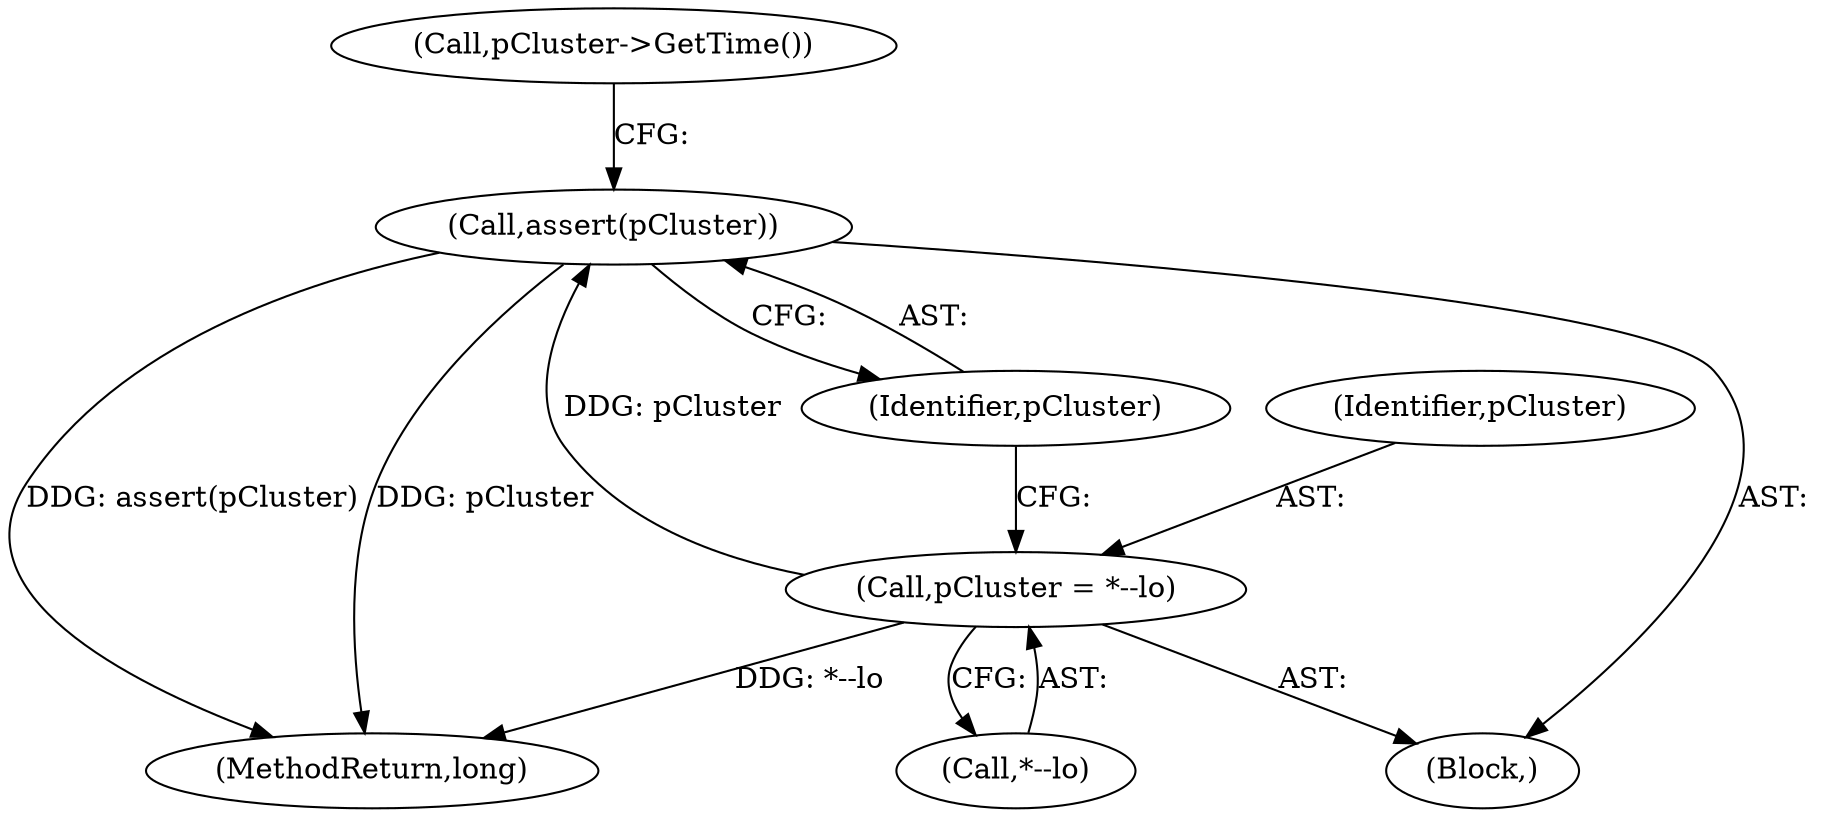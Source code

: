 digraph "0_Android_04839626ed859623901ebd3a5fd483982186b59d_198@API" {
"1000281" [label="(Call,assert(pCluster))"];
"1000276" [label="(Call,pCluster = *--lo)"];
"1000276" [label="(Call,pCluster = *--lo)"];
"1000281" [label="(Call,assert(pCluster))"];
"1000305" [label="(MethodReturn,long)"];
"1000282" [label="(Identifier,pCluster)"];
"1000275" [label="(Block,)"];
"1000277" [label="(Identifier,pCluster)"];
"1000285" [label="(Call,pCluster->GetTime())"];
"1000278" [label="(Call,*--lo)"];
"1000281" -> "1000275"  [label="AST: "];
"1000281" -> "1000282"  [label="CFG: "];
"1000282" -> "1000281"  [label="AST: "];
"1000285" -> "1000281"  [label="CFG: "];
"1000281" -> "1000305"  [label="DDG: pCluster"];
"1000281" -> "1000305"  [label="DDG: assert(pCluster)"];
"1000276" -> "1000281"  [label="DDG: pCluster"];
"1000276" -> "1000275"  [label="AST: "];
"1000276" -> "1000278"  [label="CFG: "];
"1000277" -> "1000276"  [label="AST: "];
"1000278" -> "1000276"  [label="AST: "];
"1000282" -> "1000276"  [label="CFG: "];
"1000276" -> "1000305"  [label="DDG: *--lo"];
}

